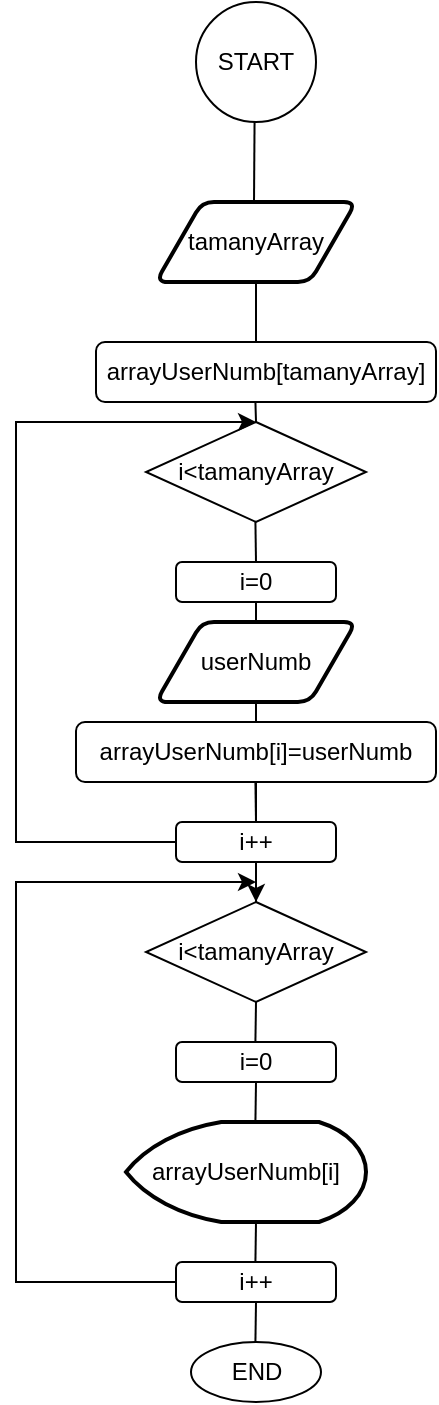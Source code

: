 <mxfile version="25.0.1">
  <diagram name="Pàgina-1" id="s1FI4a5JlNCJKIReiUd5">
    <mxGraphModel dx="779" dy="371" grid="1" gridSize="10" guides="1" tooltips="1" connect="1" arrows="1" fold="1" page="1" pageScale="1" pageWidth="827" pageHeight="1169" math="0" shadow="0">
      <root>
        <mxCell id="0" />
        <mxCell id="1" parent="0" />
        <mxCell id="bYW8OdcypU512Z6PInru-1" value="START" style="ellipse;whiteSpace=wrap;html=1;aspect=fixed;" vertex="1" parent="1">
          <mxGeometry x="370" y="20" width="60" height="60" as="geometry" />
        </mxCell>
        <mxCell id="bYW8OdcypU512Z6PInru-2" value="" style="endArrow=none;html=1;rounded=0;" edge="1" parent="1">
          <mxGeometry width="50" height="50" relative="1" as="geometry">
            <mxPoint x="400" y="190" as="sourcePoint" />
            <mxPoint x="400" y="160" as="targetPoint" />
          </mxGeometry>
        </mxCell>
        <mxCell id="bYW8OdcypU512Z6PInru-3" value="tamanyArray" style="shape=parallelogram;html=1;strokeWidth=2;perimeter=parallelogramPerimeter;whiteSpace=wrap;rounded=1;arcSize=12;size=0.23;" vertex="1" parent="1">
          <mxGeometry x="350" y="120" width="100" height="40" as="geometry" />
        </mxCell>
        <mxCell id="bYW8OdcypU512Z6PInru-4" value="" style="endArrow=none;html=1;rounded=0;exitX=0.5;exitY=0;exitDx=0;exitDy=0;" edge="1" parent="1" source="bYW8OdcypU512Z6PInru-8">
          <mxGeometry width="50" height="50" relative="1" as="geometry">
            <mxPoint x="399.71" y="320" as="sourcePoint" />
            <mxPoint x="400" y="300" as="targetPoint" />
          </mxGeometry>
        </mxCell>
        <mxCell id="bYW8OdcypU512Z6PInru-5" value="" style="endArrow=none;html=1;rounded=0;" edge="1" parent="1">
          <mxGeometry width="50" height="50" relative="1" as="geometry">
            <mxPoint x="400" y="230" as="sourcePoint" />
            <mxPoint x="399.71" y="220" as="targetPoint" />
          </mxGeometry>
        </mxCell>
        <mxCell id="bYW8OdcypU512Z6PInru-6" value="" style="endArrow=none;html=1;rounded=0;exitX=0.5;exitY=0;exitDx=0;exitDy=0;" edge="1" parent="1" source="bYW8OdcypU512Z6PInru-10">
          <mxGeometry width="50" height="50" relative="1" as="geometry">
            <mxPoint x="399.71" y="290" as="sourcePoint" />
            <mxPoint x="399.71" y="280" as="targetPoint" />
          </mxGeometry>
        </mxCell>
        <mxCell id="bYW8OdcypU512Z6PInru-7" value="" style="endArrow=none;html=1;rounded=0;entryX=0.488;entryY=1;entryDx=0;entryDy=0;entryPerimeter=0;" edge="1" parent="1" target="bYW8OdcypU512Z6PInru-1">
          <mxGeometry width="50" height="50" relative="1" as="geometry">
            <mxPoint x="399" y="120" as="sourcePoint" />
            <mxPoint x="430" y="110" as="targetPoint" />
          </mxGeometry>
        </mxCell>
        <mxCell id="bYW8OdcypU512Z6PInru-8" value="userNumb" style="shape=parallelogram;html=1;strokeWidth=2;perimeter=parallelogramPerimeter;whiteSpace=wrap;rounded=1;arcSize=12;size=0.23;" vertex="1" parent="1">
          <mxGeometry x="350" y="330" width="100" height="40" as="geometry" />
        </mxCell>
        <mxCell id="bYW8OdcypU512Z6PInru-9" value="" style="endArrow=none;html=1;rounded=0;exitX=0.5;exitY=0;exitDx=0;exitDy=0;" edge="1" parent="1" source="bYW8OdcypU512Z6PInru-16">
          <mxGeometry width="50" height="50" relative="1" as="geometry">
            <mxPoint x="400" y="360" as="sourcePoint" />
            <mxPoint x="400" y="370" as="targetPoint" />
          </mxGeometry>
        </mxCell>
        <mxCell id="bYW8OdcypU512Z6PInru-10" value="i=0" style="rounded=1;whiteSpace=wrap;html=1;" vertex="1" parent="1">
          <mxGeometry x="360" y="300" width="80" height="20" as="geometry" />
        </mxCell>
        <mxCell id="bYW8OdcypU512Z6PInru-12" value="" style="endArrow=none;html=1;rounded=0;" edge="1" parent="1">
          <mxGeometry width="50" height="50" relative="1" as="geometry">
            <mxPoint x="400" y="430" as="sourcePoint" />
            <mxPoint x="399.71" y="410" as="targetPoint" />
          </mxGeometry>
        </mxCell>
        <mxCell id="bYW8OdcypU512Z6PInru-14" value="" style="endArrow=none;html=1;rounded=0;entryX=0.5;entryY=1;entryDx=0;entryDy=0;" edge="1" parent="1" target="bYW8OdcypU512Z6PInru-17">
          <mxGeometry width="50" height="50" relative="1" as="geometry">
            <mxPoint x="400" y="500" as="sourcePoint" />
            <mxPoint x="450" y="450" as="targetPoint" />
          </mxGeometry>
        </mxCell>
        <mxCell id="bYW8OdcypU512Z6PInru-15" value="arrayUserNumb[tamanyArray]" style="rounded=1;whiteSpace=wrap;html=1;" vertex="1" parent="1">
          <mxGeometry x="320" y="190" width="170" height="30" as="geometry" />
        </mxCell>
        <mxCell id="bYW8OdcypU512Z6PInru-32" value="" style="edgeStyle=orthogonalEdgeStyle;rounded=0;orthogonalLoop=1;jettySize=auto;html=1;" edge="1" parent="1" source="bYW8OdcypU512Z6PInru-16" target="bYW8OdcypU512Z6PInru-30">
          <mxGeometry relative="1" as="geometry" />
        </mxCell>
        <mxCell id="bYW8OdcypU512Z6PInru-16" value="arrayUserNumb[i]=userNumb" style="rounded=1;whiteSpace=wrap;html=1;" vertex="1" parent="1">
          <mxGeometry x="310" y="380" width="180" height="30" as="geometry" />
        </mxCell>
        <mxCell id="bYW8OdcypU512Z6PInru-17" value="i++" style="rounded=1;whiteSpace=wrap;html=1;" vertex="1" parent="1">
          <mxGeometry x="360" y="430" width="80" height="20" as="geometry" />
        </mxCell>
        <mxCell id="bYW8OdcypU512Z6PInru-20" value="i&amp;lt;tamanyArray" style="rhombus;whiteSpace=wrap;html=1;" vertex="1" parent="1">
          <mxGeometry x="345" y="230" width="110" height="50" as="geometry" />
        </mxCell>
        <mxCell id="bYW8OdcypU512Z6PInru-26" value="" style="endArrow=classic;html=1;rounded=0;exitX=0;exitY=0.5;exitDx=0;exitDy=0;entryX=0.5;entryY=0;entryDx=0;entryDy=0;" edge="1" parent="1" source="bYW8OdcypU512Z6PInru-17" target="bYW8OdcypU512Z6PInru-20">
          <mxGeometry width="50" height="50" relative="1" as="geometry">
            <mxPoint x="280" y="440" as="sourcePoint" />
            <mxPoint x="400" y="180" as="targetPoint" />
            <Array as="points">
              <mxPoint x="280" y="440" />
              <mxPoint x="280" y="395" />
              <mxPoint x="280" y="300" />
              <mxPoint x="280" y="230" />
            </Array>
          </mxGeometry>
        </mxCell>
        <mxCell id="bYW8OdcypU512Z6PInru-30" value="i&amp;lt;tamanyArray" style="rhombus;whiteSpace=wrap;html=1;" vertex="1" parent="1">
          <mxGeometry x="345" y="470" width="110" height="50" as="geometry" />
        </mxCell>
        <mxCell id="bYW8OdcypU512Z6PInru-31" value="i=0" style="rounded=1;whiteSpace=wrap;html=1;" vertex="1" parent="1">
          <mxGeometry x="360" y="540" width="80" height="20" as="geometry" />
        </mxCell>
        <mxCell id="bYW8OdcypU512Z6PInru-33" value="" style="endArrow=none;html=1;rounded=0;exitX=0.5;exitY=0;exitDx=0;exitDy=0;" edge="1" parent="1">
          <mxGeometry width="50" height="50" relative="1" as="geometry">
            <mxPoint x="399.71" y="540" as="sourcePoint" />
            <mxPoint x="400" y="520" as="targetPoint" />
          </mxGeometry>
        </mxCell>
        <mxCell id="bYW8OdcypU512Z6PInru-34" value="arrayUserNumb[i]" style="strokeWidth=2;html=1;shape=mxgraph.flowchart.display;whiteSpace=wrap;" vertex="1" parent="1">
          <mxGeometry x="335" y="580" width="120" height="50" as="geometry" />
        </mxCell>
        <mxCell id="bYW8OdcypU512Z6PInru-35" value="" style="endArrow=none;html=1;rounded=0;exitX=0.5;exitY=0;exitDx=0;exitDy=0;" edge="1" parent="1">
          <mxGeometry width="50" height="50" relative="1" as="geometry">
            <mxPoint x="399.71" y="580" as="sourcePoint" />
            <mxPoint x="400" y="560" as="targetPoint" />
          </mxGeometry>
        </mxCell>
        <mxCell id="bYW8OdcypU512Z6PInru-36" value="i++" style="rounded=1;whiteSpace=wrap;html=1;" vertex="1" parent="1">
          <mxGeometry x="360" y="650" width="80" height="20" as="geometry" />
        </mxCell>
        <mxCell id="bYW8OdcypU512Z6PInru-37" value="" style="endArrow=none;html=1;rounded=0;exitX=0.5;exitY=0;exitDx=0;exitDy=0;" edge="1" parent="1">
          <mxGeometry width="50" height="50" relative="1" as="geometry">
            <mxPoint x="399.71" y="650" as="sourcePoint" />
            <mxPoint x="400" y="630" as="targetPoint" />
          </mxGeometry>
        </mxCell>
        <mxCell id="bYW8OdcypU512Z6PInru-38" value="" style="endArrow=classic;html=1;rounded=0;exitX=0;exitY=0.5;exitDx=0;exitDy=0;" edge="1" parent="1" source="bYW8OdcypU512Z6PInru-36">
          <mxGeometry width="50" height="50" relative="1" as="geometry">
            <mxPoint x="360" y="720" as="sourcePoint" />
            <mxPoint x="400" y="460" as="targetPoint" />
            <Array as="points">
              <mxPoint x="280" y="660" />
              <mxPoint x="280" y="580" />
              <mxPoint x="280" y="460" />
            </Array>
          </mxGeometry>
        </mxCell>
        <mxCell id="bYW8OdcypU512Z6PInru-39" value="" style="endArrow=none;html=1;rounded=0;exitX=0.5;exitY=0;exitDx=0;exitDy=0;" edge="1" parent="1">
          <mxGeometry width="50" height="50" relative="1" as="geometry">
            <mxPoint x="399.71" y="690" as="sourcePoint" />
            <mxPoint x="400" y="670" as="targetPoint" />
          </mxGeometry>
        </mxCell>
        <mxCell id="bYW8OdcypU512Z6PInru-40" value="END" style="ellipse;whiteSpace=wrap;html=1;" vertex="1" parent="1">
          <mxGeometry x="367.5" y="690" width="65" height="30" as="geometry" />
        </mxCell>
      </root>
    </mxGraphModel>
  </diagram>
</mxfile>

